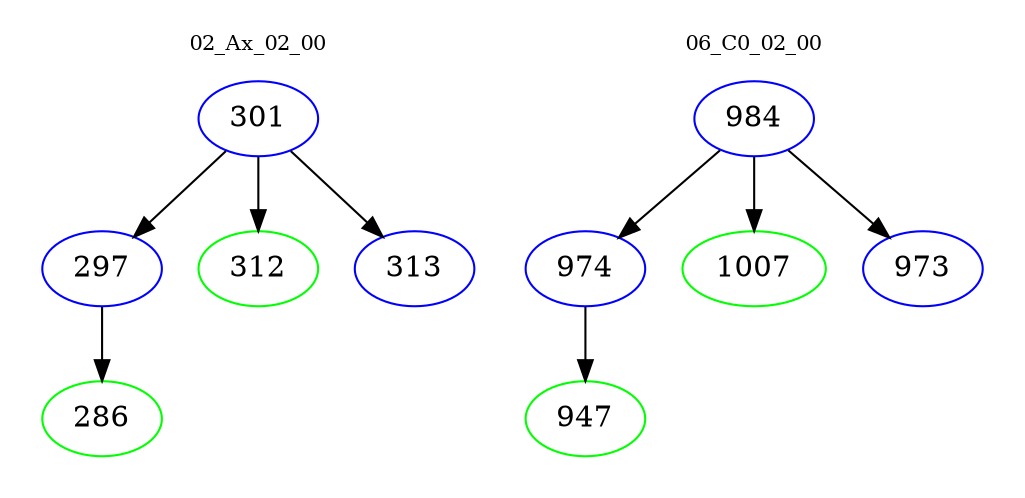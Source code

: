 digraph{
subgraph cluster_0 {
color = white
label = "02_Ax_02_00";
fontsize=10;
T0_301 [label="301", color="blue"]
T0_301 -> T0_297 [color="black"]
T0_297 [label="297", color="blue"]
T0_297 -> T0_286 [color="black"]
T0_286 [label="286", color="green"]
T0_301 -> T0_312 [color="black"]
T0_312 [label="312", color="green"]
T0_301 -> T0_313 [color="black"]
T0_313 [label="313", color="blue"]
}
subgraph cluster_1 {
color = white
label = "06_C0_02_00";
fontsize=10;
T1_984 [label="984", color="blue"]
T1_984 -> T1_974 [color="black"]
T1_974 [label="974", color="blue"]
T1_974 -> T1_947 [color="black"]
T1_947 [label="947", color="green"]
T1_984 -> T1_1007 [color="black"]
T1_1007 [label="1007", color="green"]
T1_984 -> T1_973 [color="black"]
T1_973 [label="973", color="blue"]
}
}
